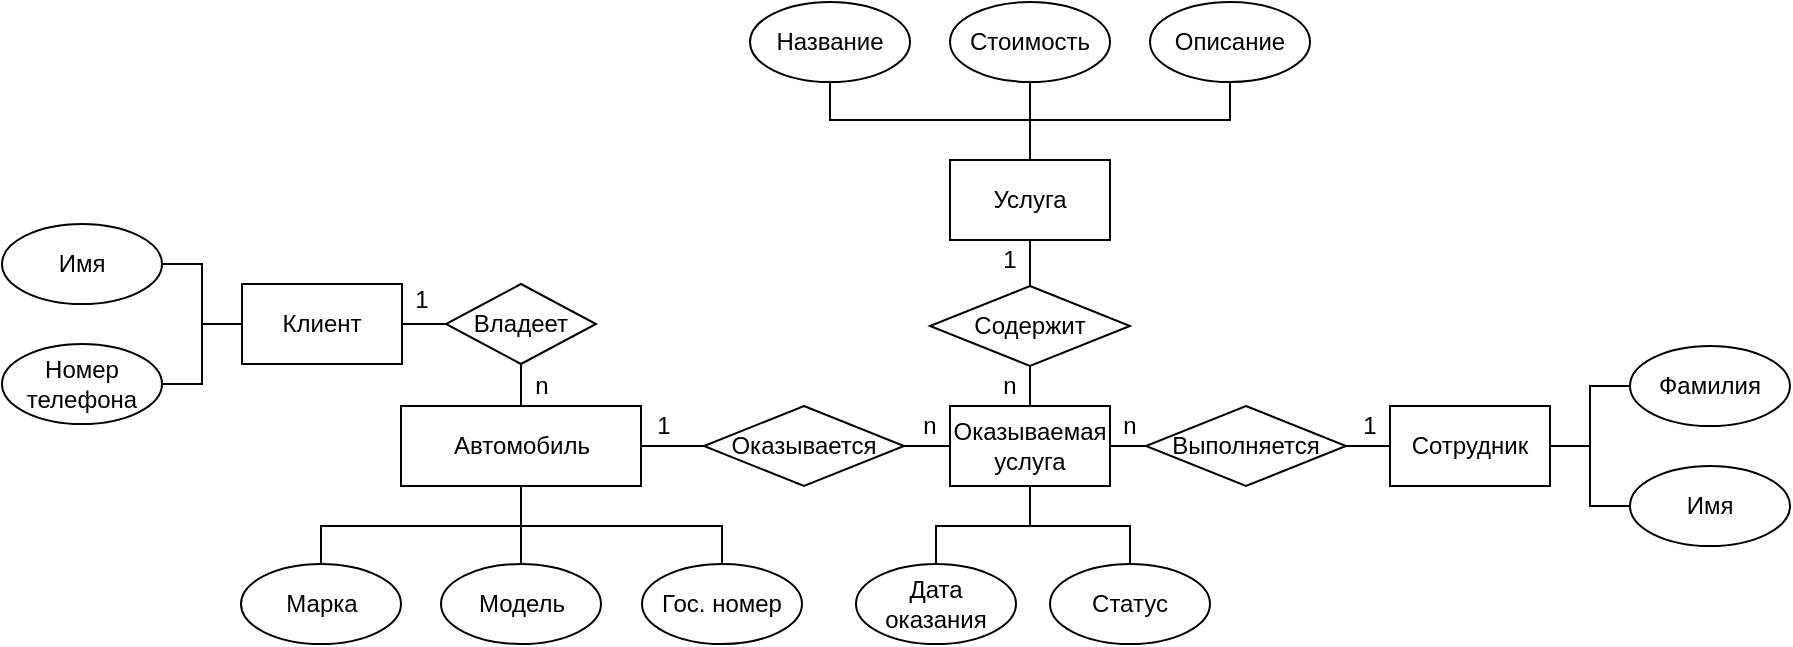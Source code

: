 <mxfile version="25.0.3">
  <diagram name="Страница — 1" id="UIwuyxUuAgWcMKRViX4k">
    <mxGraphModel dx="1756" dy="575" grid="1" gridSize="10" guides="1" tooltips="1" connect="1" arrows="1" fold="1" page="1" pageScale="1" pageWidth="827" pageHeight="1169" math="0" shadow="0">
      <root>
        <mxCell id="0" />
        <mxCell id="1" parent="0" />
        <mxCell id="mFbKZ_o9LPMVzAf8WOri-20" value="Марка" style="ellipse;whiteSpace=wrap;html=1;" parent="1" vertex="1">
          <mxGeometry x="65.5" y="519" width="80" height="40" as="geometry" />
        </mxCell>
        <mxCell id="mFbKZ_o9LPMVzAf8WOri-21" value="Модель" style="ellipse;whiteSpace=wrap;html=1;" parent="1" vertex="1">
          <mxGeometry x="165.5" y="519" width="80" height="40" as="geometry" />
        </mxCell>
        <mxCell id="mFbKZ_o9LPMVzAf8WOri-117" style="edgeStyle=orthogonalEdgeStyle;rounded=0;orthogonalLoop=1;jettySize=auto;html=1;exitX=0.5;exitY=1;exitDx=0;exitDy=0;entryX=0.5;entryY=0;entryDx=0;entryDy=0;endArrow=none;endFill=0;" parent="1" source="mFbKZ_o9LPMVzAf8WOri-25" target="mFbKZ_o9LPMVzAf8WOri-21" edge="1">
          <mxGeometry relative="1" as="geometry" />
        </mxCell>
        <mxCell id="mFbKZ_o9LPMVzAf8WOri-118" style="edgeStyle=orthogonalEdgeStyle;rounded=0;orthogonalLoop=1;jettySize=auto;html=1;exitX=0.5;exitY=1;exitDx=0;exitDy=0;entryX=0.5;entryY=0;entryDx=0;entryDy=0;endArrow=none;endFill=0;" parent="1" source="mFbKZ_o9LPMVzAf8WOri-25" target="mFbKZ_o9LPMVzAf8WOri-30" edge="1">
          <mxGeometry relative="1" as="geometry">
            <Array as="points">
              <mxPoint x="206" y="500" />
              <mxPoint x="306" y="500" />
            </Array>
          </mxGeometry>
        </mxCell>
        <mxCell id="mFbKZ_o9LPMVzAf8WOri-119" style="edgeStyle=orthogonalEdgeStyle;rounded=0;orthogonalLoop=1;jettySize=auto;html=1;exitX=0.5;exitY=1;exitDx=0;exitDy=0;entryX=0.5;entryY=0;entryDx=0;entryDy=0;endArrow=none;endFill=0;" parent="1" source="mFbKZ_o9LPMVzAf8WOri-25" target="mFbKZ_o9LPMVzAf8WOri-20" edge="1">
          <mxGeometry relative="1" as="geometry">
            <Array as="points">
              <mxPoint x="206" y="500" />
              <mxPoint x="106" y="500" />
            </Array>
          </mxGeometry>
        </mxCell>
        <mxCell id="mFbKZ_o9LPMVzAf8WOri-25" value="Автомобиль" style="rounded=0;whiteSpace=wrap;html=1;" parent="1" vertex="1">
          <mxGeometry x="145.5" y="440" width="120" height="40" as="geometry" />
        </mxCell>
        <mxCell id="mFbKZ_o9LPMVzAf8WOri-110" style="edgeStyle=orthogonalEdgeStyle;rounded=0;orthogonalLoop=1;jettySize=auto;html=1;exitX=0;exitY=0.5;exitDx=0;exitDy=0;entryX=1;entryY=0.5;entryDx=0;entryDy=0;endArrow=none;endFill=0;startArrow=none;startFill=0;" parent="1" source="mFbKZ_o9LPMVzAf8WOri-26" target="mFbKZ_o9LPMVzAf8WOri-28" edge="1">
          <mxGeometry relative="1" as="geometry" />
        </mxCell>
        <mxCell id="mFbKZ_o9LPMVzAf8WOri-112" style="edgeStyle=orthogonalEdgeStyle;rounded=0;orthogonalLoop=1;jettySize=auto;html=1;exitX=0.5;exitY=1;exitDx=0;exitDy=0;entryX=0.5;entryY=0;entryDx=0;entryDy=0;endArrow=none;endFill=0;startArrow=none;startFill=0;" parent="1" source="mFbKZ_o9LPMVzAf8WOri-26" target="mFbKZ_o9LPMVzAf8WOri-25" edge="1">
          <mxGeometry relative="1" as="geometry" />
        </mxCell>
        <mxCell id="mFbKZ_o9LPMVzAf8WOri-26" value="Владеет" style="rhombus;whiteSpace=wrap;html=1;" parent="1" vertex="1">
          <mxGeometry x="168" y="379" width="75" height="40" as="geometry" />
        </mxCell>
        <mxCell id="mFbKZ_o9LPMVzAf8WOri-28" value="Клиент" style="rounded=0;whiteSpace=wrap;html=1;" parent="1" vertex="1">
          <mxGeometry x="66" y="379" width="80" height="40" as="geometry" />
        </mxCell>
        <mxCell id="mFbKZ_o9LPMVzAf8WOri-30" value="Гос. номер" style="ellipse;whiteSpace=wrap;html=1;" parent="1" vertex="1">
          <mxGeometry x="266" y="519" width="80" height="40" as="geometry" />
        </mxCell>
        <mxCell id="mFbKZ_o9LPMVzAf8WOri-107" style="edgeStyle=orthogonalEdgeStyle;rounded=0;orthogonalLoop=1;jettySize=auto;html=1;exitX=1;exitY=0.5;exitDx=0;exitDy=0;entryX=0;entryY=0.5;entryDx=0;entryDy=0;endArrow=none;endFill=0;" parent="1" source="mFbKZ_o9LPMVzAf8WOri-34" target="mFbKZ_o9LPMVzAf8WOri-28" edge="1">
          <mxGeometry relative="1" as="geometry" />
        </mxCell>
        <mxCell id="mFbKZ_o9LPMVzAf8WOri-34" value="Имя" style="ellipse;whiteSpace=wrap;html=1;" parent="1" vertex="1">
          <mxGeometry x="-54" y="349" width="80" height="40" as="geometry" />
        </mxCell>
        <mxCell id="mFbKZ_o9LPMVzAf8WOri-109" style="edgeStyle=orthogonalEdgeStyle;rounded=0;orthogonalLoop=1;jettySize=auto;html=1;exitX=1;exitY=0.5;exitDx=0;exitDy=0;entryX=0;entryY=0.5;entryDx=0;entryDy=0;endArrow=none;endFill=0;" parent="1" source="mFbKZ_o9LPMVzAf8WOri-38" target="mFbKZ_o9LPMVzAf8WOri-28" edge="1">
          <mxGeometry relative="1" as="geometry" />
        </mxCell>
        <mxCell id="mFbKZ_o9LPMVzAf8WOri-38" value="Номер телефона" style="ellipse;whiteSpace=wrap;html=1;" parent="1" vertex="1">
          <mxGeometry x="-54" y="409" width="80" height="40" as="geometry" />
        </mxCell>
        <mxCell id="mFbKZ_o9LPMVzAf8WOri-59" value="Дата оказания" style="ellipse;whiteSpace=wrap;html=1;" parent="1" vertex="1">
          <mxGeometry x="373" y="519" width="80" height="40" as="geometry" />
        </mxCell>
        <mxCell id="mFbKZ_o9LPMVzAf8WOri-121" style="edgeStyle=orthogonalEdgeStyle;rounded=0;orthogonalLoop=1;jettySize=auto;html=1;exitX=0.5;exitY=1;exitDx=0;exitDy=0;entryX=0.5;entryY=0;entryDx=0;entryDy=0;endArrow=none;endFill=0;" parent="1" source="mFbKZ_o9LPMVzAf8WOri-72" target="mFbKZ_o9LPMVzAf8WOri-59" edge="1">
          <mxGeometry relative="1" as="geometry" />
        </mxCell>
        <mxCell id="WwIfbm3mGr2VqfsL4rwf-3" style="edgeStyle=orthogonalEdgeStyle;rounded=0;orthogonalLoop=1;jettySize=auto;html=1;exitX=0.5;exitY=1;exitDx=0;exitDy=0;entryX=0.5;entryY=0;entryDx=0;entryDy=0;endArrow=none;endFill=0;" edge="1" parent="1" source="mFbKZ_o9LPMVzAf8WOri-72" target="WwIfbm3mGr2VqfsL4rwf-2">
          <mxGeometry relative="1" as="geometry" />
        </mxCell>
        <mxCell id="mFbKZ_o9LPMVzAf8WOri-72" value="Оказываемая услуга" style="rounded=0;whiteSpace=wrap;html=1;" parent="1" vertex="1">
          <mxGeometry x="420" y="440" width="80" height="40" as="geometry" />
        </mxCell>
        <mxCell id="mFbKZ_o9LPMVzAf8WOri-113" style="edgeStyle=orthogonalEdgeStyle;rounded=0;orthogonalLoop=1;jettySize=auto;html=1;exitX=0;exitY=0.5;exitDx=0;exitDy=0;entryX=1;entryY=0.5;entryDx=0;entryDy=0;endArrow=none;endFill=0;startArrow=none;startFill=0;" parent="1" source="mFbKZ_o9LPMVzAf8WOri-75" target="mFbKZ_o9LPMVzAf8WOri-25" edge="1">
          <mxGeometry relative="1" as="geometry" />
        </mxCell>
        <mxCell id="WwIfbm3mGr2VqfsL4rwf-5" style="edgeStyle=orthogonalEdgeStyle;rounded=0;orthogonalLoop=1;jettySize=auto;html=1;exitX=1;exitY=0.5;exitDx=0;exitDy=0;entryX=0;entryY=0.5;entryDx=0;entryDy=0;endArrow=none;endFill=0;" edge="1" parent="1" source="mFbKZ_o9LPMVzAf8WOri-75" target="mFbKZ_o9LPMVzAf8WOri-72">
          <mxGeometry relative="1" as="geometry" />
        </mxCell>
        <mxCell id="mFbKZ_o9LPMVzAf8WOri-75" value="Оказывается" style="rhombus;whiteSpace=wrap;html=1;" parent="1" vertex="1">
          <mxGeometry x="297" y="440" width="100" height="40" as="geometry" />
        </mxCell>
        <mxCell id="mFbKZ_o9LPMVzAf8WOri-122" style="edgeStyle=orthogonalEdgeStyle;rounded=0;orthogonalLoop=1;jettySize=auto;html=1;exitX=0.5;exitY=0;exitDx=0;exitDy=0;entryX=0.5;entryY=1;entryDx=0;entryDy=0;endArrow=none;endFill=0;" parent="1" source="mFbKZ_o9LPMVzAf8WOri-89" target="mFbKZ_o9LPMVzAf8WOri-90" edge="1">
          <mxGeometry relative="1" as="geometry">
            <Array as="points">
              <mxPoint x="460" y="297" />
              <mxPoint x="360" y="297" />
            </Array>
          </mxGeometry>
        </mxCell>
        <mxCell id="mFbKZ_o9LPMVzAf8WOri-123" style="edgeStyle=orthogonalEdgeStyle;rounded=0;orthogonalLoop=1;jettySize=auto;html=1;exitX=0.5;exitY=0;exitDx=0;exitDy=0;entryX=0.5;entryY=1;entryDx=0;entryDy=0;endArrow=none;endFill=0;" parent="1" source="mFbKZ_o9LPMVzAf8WOri-89" target="mFbKZ_o9LPMVzAf8WOri-93" edge="1">
          <mxGeometry relative="1" as="geometry">
            <Array as="points">
              <mxPoint x="460" y="297" />
              <mxPoint x="560" y="297" />
            </Array>
          </mxGeometry>
        </mxCell>
        <mxCell id="mFbKZ_o9LPMVzAf8WOri-124" style="edgeStyle=orthogonalEdgeStyle;rounded=0;orthogonalLoop=1;jettySize=auto;html=1;exitX=0.5;exitY=0;exitDx=0;exitDy=0;entryX=0.5;entryY=1;entryDx=0;entryDy=0;endArrow=none;endFill=0;" parent="1" source="mFbKZ_o9LPMVzAf8WOri-89" target="mFbKZ_o9LPMVzAf8WOri-92" edge="1">
          <mxGeometry relative="1" as="geometry" />
        </mxCell>
        <mxCell id="mFbKZ_o9LPMVzAf8WOri-89" value="Услуга" style="rounded=0;whiteSpace=wrap;html=1;" parent="1" vertex="1">
          <mxGeometry x="420" y="317" width="80" height="40" as="geometry" />
        </mxCell>
        <mxCell id="mFbKZ_o9LPMVzAf8WOri-90" value="Название" style="ellipse;whiteSpace=wrap;html=1;" parent="1" vertex="1">
          <mxGeometry x="320" y="238" width="80" height="40" as="geometry" />
        </mxCell>
        <mxCell id="mFbKZ_o9LPMVzAf8WOri-92" value="Стоимость" style="ellipse;whiteSpace=wrap;html=1;" parent="1" vertex="1">
          <mxGeometry x="420" y="238" width="80" height="40" as="geometry" />
        </mxCell>
        <mxCell id="mFbKZ_o9LPMVzAf8WOri-93" value="Описание" style="ellipse;whiteSpace=wrap;html=1;" parent="1" vertex="1">
          <mxGeometry x="520" y="238" width="80" height="40" as="geometry" />
        </mxCell>
        <mxCell id="mFbKZ_o9LPMVzAf8WOri-120" style="edgeStyle=orthogonalEdgeStyle;rounded=0;orthogonalLoop=1;jettySize=auto;html=1;exitX=0.5;exitY=0;exitDx=0;exitDy=0;entryX=0.5;entryY=1;entryDx=0;entryDy=0;endArrow=none;endFill=0;startArrow=none;startFill=0;" parent="1" source="mFbKZ_o9LPMVzAf8WOri-94" target="mFbKZ_o9LPMVzAf8WOri-89" edge="1">
          <mxGeometry relative="1" as="geometry" />
        </mxCell>
        <mxCell id="mFbKZ_o9LPMVzAf8WOri-126" style="edgeStyle=orthogonalEdgeStyle;rounded=0;orthogonalLoop=1;jettySize=auto;html=1;exitX=0.5;exitY=1;exitDx=0;exitDy=0;entryX=0.5;entryY=0;entryDx=0;entryDy=0;endArrow=none;endFill=0;startArrow=none;startFill=0;" parent="1" source="mFbKZ_o9LPMVzAf8WOri-94" target="mFbKZ_o9LPMVzAf8WOri-72" edge="1">
          <mxGeometry relative="1" as="geometry" />
        </mxCell>
        <mxCell id="mFbKZ_o9LPMVzAf8WOri-94" value="Содержит" style="rhombus;whiteSpace=wrap;html=1;" parent="1" vertex="1">
          <mxGeometry x="410" y="380" width="100" height="40" as="geometry" />
        </mxCell>
        <mxCell id="mFbKZ_o9LPMVzAf8WOri-127" style="edgeStyle=orthogonalEdgeStyle;rounded=0;orthogonalLoop=1;jettySize=auto;html=1;exitX=1;exitY=0.5;exitDx=0;exitDy=0;entryX=0;entryY=0.5;entryDx=0;entryDy=0;endArrow=none;endFill=0;" parent="1" source="mFbKZ_o9LPMVzAf8WOri-95" target="mFbKZ_o9LPMVzAf8WOri-96" edge="1">
          <mxGeometry relative="1" as="geometry" />
        </mxCell>
        <mxCell id="mFbKZ_o9LPMVzAf8WOri-129" style="edgeStyle=orthogonalEdgeStyle;rounded=0;orthogonalLoop=1;jettySize=auto;html=1;exitX=1;exitY=0.5;exitDx=0;exitDy=0;entryX=0;entryY=0.5;entryDx=0;entryDy=0;endArrow=none;endFill=0;" parent="1" source="mFbKZ_o9LPMVzAf8WOri-95" target="mFbKZ_o9LPMVzAf8WOri-97" edge="1">
          <mxGeometry relative="1" as="geometry" />
        </mxCell>
        <mxCell id="mFbKZ_o9LPMVzAf8WOri-95" value="Сотрудник" style="rounded=0;whiteSpace=wrap;html=1;" parent="1" vertex="1">
          <mxGeometry x="640" y="440" width="80" height="40" as="geometry" />
        </mxCell>
        <mxCell id="mFbKZ_o9LPMVzAf8WOri-96" value="Фамилия" style="ellipse;whiteSpace=wrap;html=1;" parent="1" vertex="1">
          <mxGeometry x="760" y="410" width="80" height="40" as="geometry" />
        </mxCell>
        <mxCell id="mFbKZ_o9LPMVzAf8WOri-97" value="Имя" style="ellipse;whiteSpace=wrap;html=1;" parent="1" vertex="1">
          <mxGeometry x="760" y="470" width="80" height="40" as="geometry" />
        </mxCell>
        <mxCell id="mFbKZ_o9LPMVzAf8WOri-115" style="edgeStyle=orthogonalEdgeStyle;rounded=0;orthogonalLoop=1;jettySize=auto;html=1;exitX=0;exitY=0.5;exitDx=0;exitDy=0;entryX=1;entryY=0.5;entryDx=0;entryDy=0;endArrow=none;endFill=0;startArrow=none;startFill=0;" parent="1" source="mFbKZ_o9LPMVzAf8WOri-104" target="mFbKZ_o9LPMVzAf8WOri-72" edge="1">
          <mxGeometry relative="1" as="geometry" />
        </mxCell>
        <mxCell id="mFbKZ_o9LPMVzAf8WOri-116" style="edgeStyle=orthogonalEdgeStyle;rounded=0;orthogonalLoop=1;jettySize=auto;html=1;exitX=1;exitY=0.5;exitDx=0;exitDy=0;entryX=0;entryY=0.5;entryDx=0;entryDy=0;endArrow=none;endFill=0;startArrow=none;startFill=0;" parent="1" source="mFbKZ_o9LPMVzAf8WOri-104" target="mFbKZ_o9LPMVzAf8WOri-95" edge="1">
          <mxGeometry relative="1" as="geometry" />
        </mxCell>
        <mxCell id="mFbKZ_o9LPMVzAf8WOri-104" value="Выполняется" style="rhombus;whiteSpace=wrap;html=1;" parent="1" vertex="1">
          <mxGeometry x="518" y="440" width="100" height="40" as="geometry" />
        </mxCell>
        <mxCell id="ysqGZ0WYRBbSjP4BedaU-1" value="n" style="text;html=1;strokeColor=none;fillColor=none;align=center;verticalAlign=middle;whiteSpace=wrap;rounded=0;" parent="1" vertex="1">
          <mxGeometry x="206" y="420" width="20" height="20" as="geometry" />
        </mxCell>
        <mxCell id="ysqGZ0WYRBbSjP4BedaU-2" value="1" style="text;html=1;strokeColor=none;fillColor=none;align=center;verticalAlign=middle;whiteSpace=wrap;rounded=0;" parent="1" vertex="1">
          <mxGeometry x="146" y="377" width="20" height="20" as="geometry" />
        </mxCell>
        <mxCell id="ysqGZ0WYRBbSjP4BedaU-3" value="1" style="text;html=1;strokeColor=none;fillColor=none;align=center;verticalAlign=middle;whiteSpace=wrap;rounded=0;" parent="1" vertex="1">
          <mxGeometry x="267" y="440" width="20" height="20" as="geometry" />
        </mxCell>
        <mxCell id="ysqGZ0WYRBbSjP4BedaU-4" value="n" style="text;html=1;strokeColor=none;fillColor=none;align=center;verticalAlign=middle;whiteSpace=wrap;rounded=0;" parent="1" vertex="1">
          <mxGeometry x="400" y="440" width="20" height="20" as="geometry" />
        </mxCell>
        <mxCell id="ysqGZ0WYRBbSjP4BedaU-5" value="1" style="text;html=1;strokeColor=none;fillColor=none;align=center;verticalAlign=middle;whiteSpace=wrap;rounded=0;" parent="1" vertex="1">
          <mxGeometry x="440" y="357" width="20" height="20" as="geometry" />
        </mxCell>
        <mxCell id="ysqGZ0WYRBbSjP4BedaU-6" value="n" style="text;html=1;strokeColor=none;fillColor=none;align=center;verticalAlign=middle;whiteSpace=wrap;rounded=0;" parent="1" vertex="1">
          <mxGeometry x="440" y="420" width="20" height="20" as="geometry" />
        </mxCell>
        <mxCell id="ysqGZ0WYRBbSjP4BedaU-7" value="n" style="text;html=1;strokeColor=none;fillColor=none;align=center;verticalAlign=middle;whiteSpace=wrap;rounded=0;" parent="1" vertex="1">
          <mxGeometry x="500" y="440" width="20" height="20" as="geometry" />
        </mxCell>
        <mxCell id="ysqGZ0WYRBbSjP4BedaU-8" value="1" style="text;html=1;strokeColor=none;fillColor=none;align=center;verticalAlign=middle;whiteSpace=wrap;rounded=0;" parent="1" vertex="1">
          <mxGeometry x="620" y="440" width="20" height="20" as="geometry" />
        </mxCell>
        <mxCell id="WwIfbm3mGr2VqfsL4rwf-2" value="Статус" style="ellipse;whiteSpace=wrap;html=1;" vertex="1" parent="1">
          <mxGeometry x="470" y="519" width="80" height="40" as="geometry" />
        </mxCell>
      </root>
    </mxGraphModel>
  </diagram>
</mxfile>

